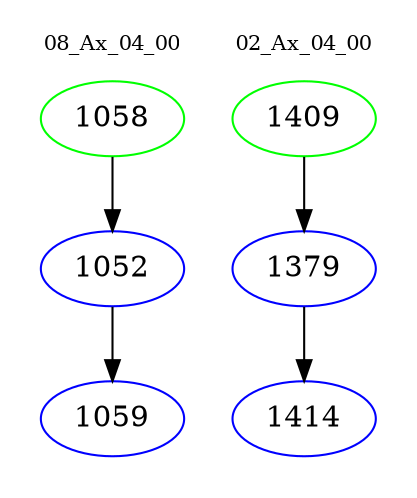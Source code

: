 digraph{
subgraph cluster_0 {
color = white
label = "08_Ax_04_00";
fontsize=10;
T0_1058 [label="1058", color="green"]
T0_1058 -> T0_1052 [color="black"]
T0_1052 [label="1052", color="blue"]
T0_1052 -> T0_1059 [color="black"]
T0_1059 [label="1059", color="blue"]
}
subgraph cluster_1 {
color = white
label = "02_Ax_04_00";
fontsize=10;
T1_1409 [label="1409", color="green"]
T1_1409 -> T1_1379 [color="black"]
T1_1379 [label="1379", color="blue"]
T1_1379 -> T1_1414 [color="black"]
T1_1414 [label="1414", color="blue"]
}
}
